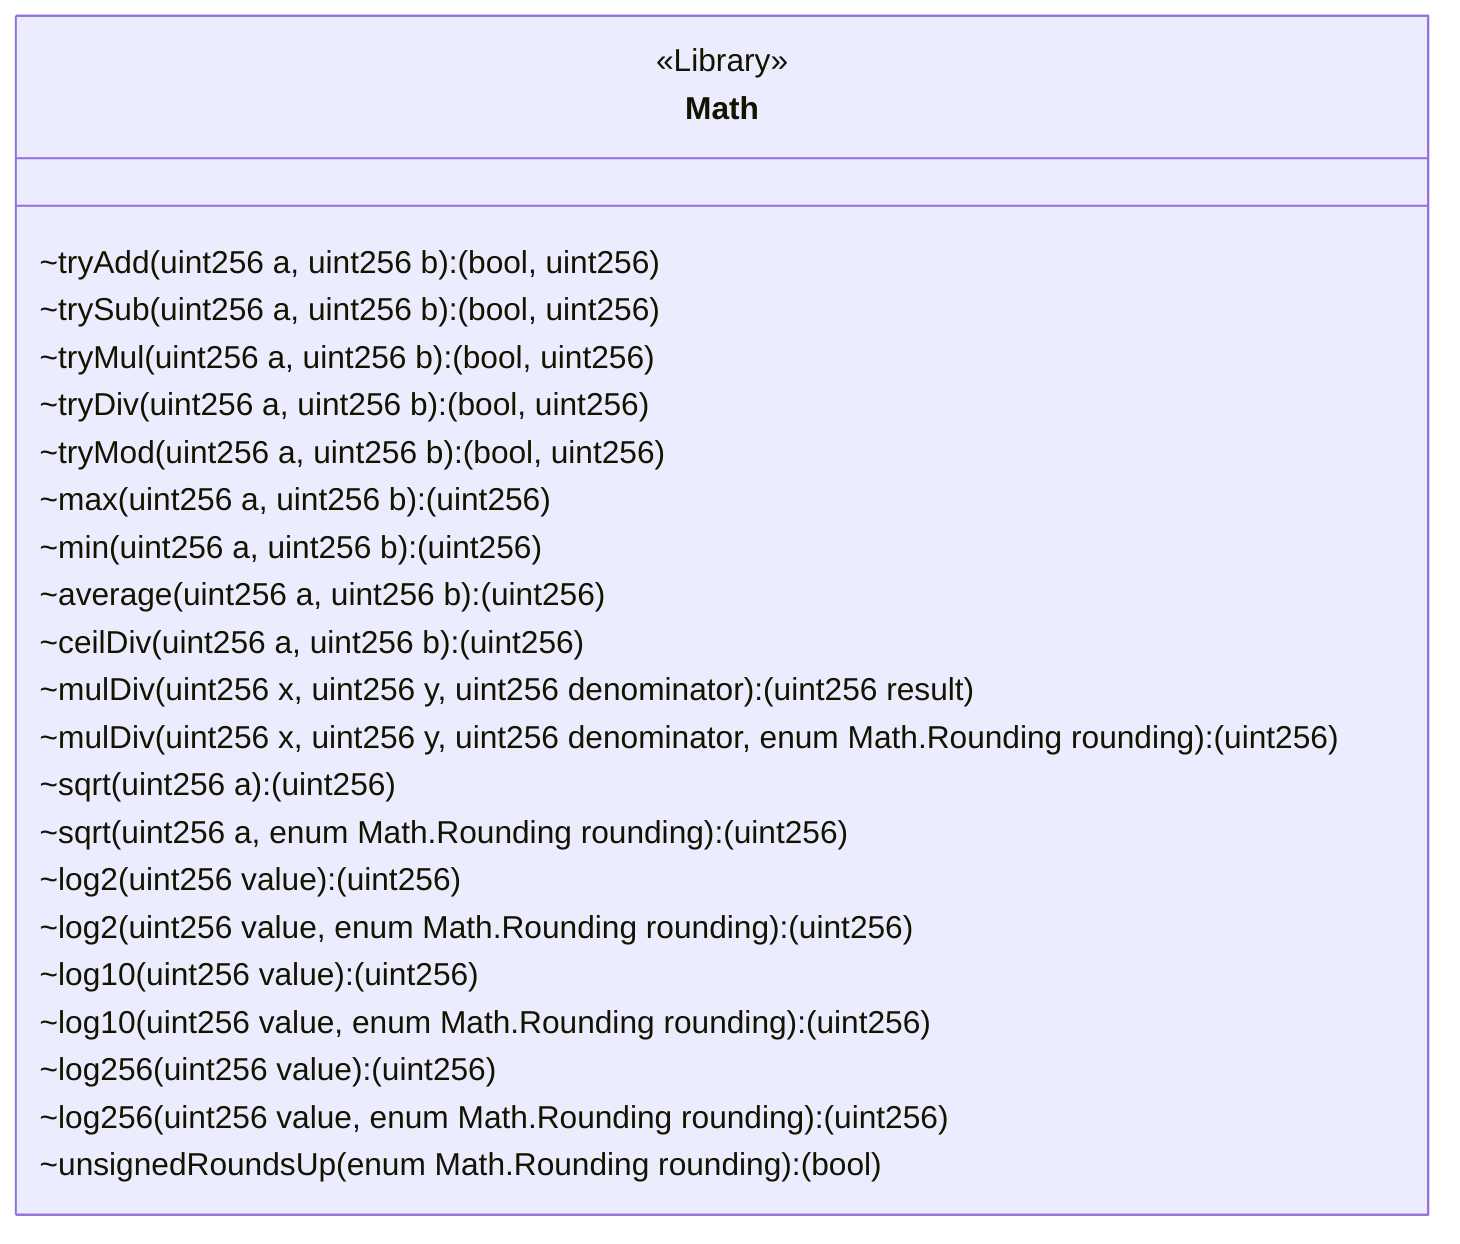 classDiagram
  %% 203:14914:0
  class Math {
    <<Library>>
    ~tryAdd(uint256 a, uint256 b): (bool, uint256)
    ~trySub(uint256 a, uint256 b): (bool, uint256)
    ~tryMul(uint256 a, uint256 b): (bool, uint256)
    ~tryDiv(uint256 a, uint256 b): (bool, uint256)
    ~tryMod(uint256 a, uint256 b): (bool, uint256)
    ~max(uint256 a, uint256 b): (uint256)
    ~min(uint256 a, uint256 b): (uint256)
    ~average(uint256 a, uint256 b): (uint256)
    ~ceilDiv(uint256 a, uint256 b): (uint256)
    ~mulDiv(uint256 x, uint256 y, uint256 denominator): (uint256 result)
    ~mulDiv(uint256 x, uint256 y, uint256 denominator, enum Math.Rounding rounding): (uint256)
    ~sqrt(uint256 a): (uint256)
    ~sqrt(uint256 a, enum Math.Rounding rounding): (uint256)
    ~log2(uint256 value): (uint256)
    ~log2(uint256 value, enum Math.Rounding rounding): (uint256)
    ~log10(uint256 value): (uint256)
    ~log10(uint256 value, enum Math.Rounding rounding): (uint256)
    ~log256(uint256 value): (uint256)
    ~log256(uint256 value, enum Math.Rounding rounding): (uint256)
    ~unsignedRoundsUp(enum Math.Rounding rounding): (bool)
  }
